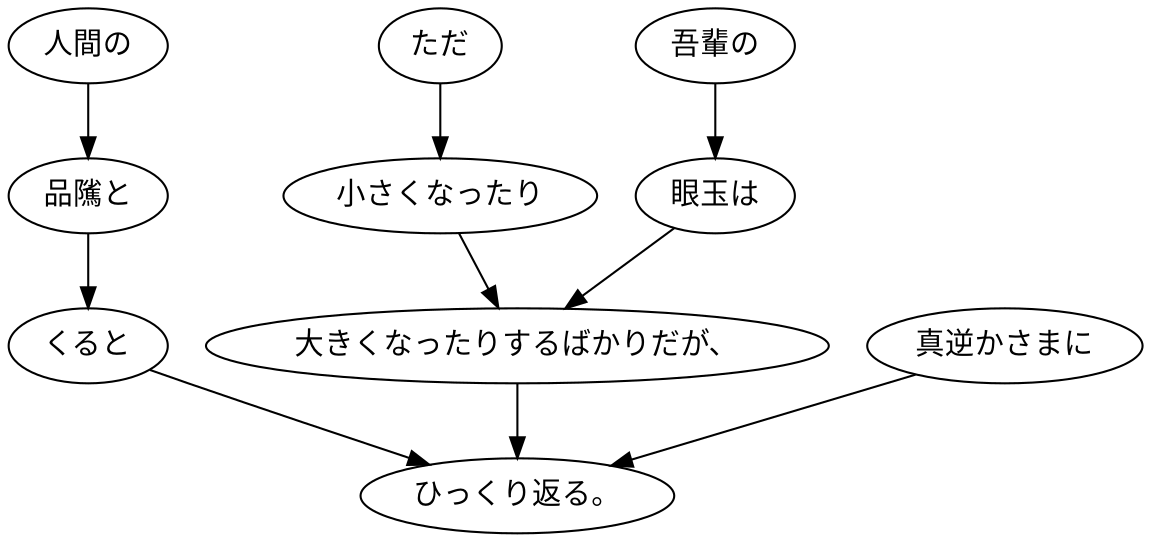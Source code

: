 digraph graph3935 {
	node0 [label="吾輩の"];
	node1 [label="眼玉は"];
	node2 [label="ただ"];
	node3 [label="小さくなったり"];
	node4 [label="大きくなったりするばかりだが、"];
	node5 [label="人間の"];
	node6 [label="品隲と"];
	node7 [label="くると"];
	node8 [label="真逆かさまに"];
	node9 [label="ひっくり返る。"];
	node0 -> node1;
	node1 -> node4;
	node2 -> node3;
	node3 -> node4;
	node4 -> node9;
	node5 -> node6;
	node6 -> node7;
	node7 -> node9;
	node8 -> node9;
}
